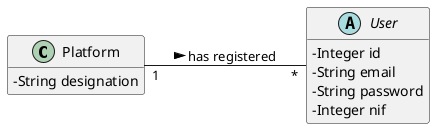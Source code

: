 @startuml
skinparam classAttributeIconSize 0
hide methods
left to right direction

class Platform {
-   String designation
}


abstract class User{
-Integer id
-String email
-String password
-Integer nif
}




Platform "1" -- "*" User : has registered >
@enduml